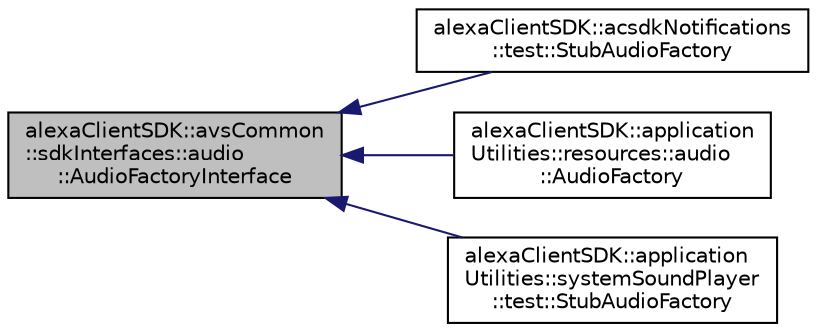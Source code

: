 digraph "alexaClientSDK::avsCommon::sdkInterfaces::audio::AudioFactoryInterface"
{
  edge [fontname="Helvetica",fontsize="10",labelfontname="Helvetica",labelfontsize="10"];
  node [fontname="Helvetica",fontsize="10",shape=record];
  rankdir="LR";
  Node0 [label="alexaClientSDK::avsCommon\l::sdkInterfaces::audio\l::AudioFactoryInterface",height=0.2,width=0.4,color="black", fillcolor="grey75", style="filled", fontcolor="black"];
  Node0 -> Node1 [dir="back",color="midnightblue",fontsize="10",style="solid",fontname="Helvetica"];
  Node1 [label="alexaClientSDK::acsdkNotifications\l::test::StubAudioFactory",height=0.2,width=0.4,color="black", fillcolor="white", style="filled",URL="$classalexa_client_s_d_k_1_1acsdk_notifications_1_1test_1_1_stub_audio_factory.html"];
  Node0 -> Node2 [dir="back",color="midnightblue",fontsize="10",style="solid",fontname="Helvetica"];
  Node2 [label="alexaClientSDK::application\lUtilities::resources::audio\l::AudioFactory",height=0.2,width=0.4,color="black", fillcolor="white", style="filled",URL="$classalexa_client_s_d_k_1_1application_utilities_1_1resources_1_1audio_1_1_audio_factory.html"];
  Node0 -> Node3 [dir="back",color="midnightblue",fontsize="10",style="solid",fontname="Helvetica"];
  Node3 [label="alexaClientSDK::application\lUtilities::systemSoundPlayer\l::test::StubAudioFactory",height=0.2,width=0.4,color="black", fillcolor="white", style="filled",URL="$classalexa_client_s_d_k_1_1application_utilities_1_1system_sound_player_1_1test_1_1_stub_audio_factory.html",tooltip="Stub class that implements AudioFactoryInterface. "];
}
